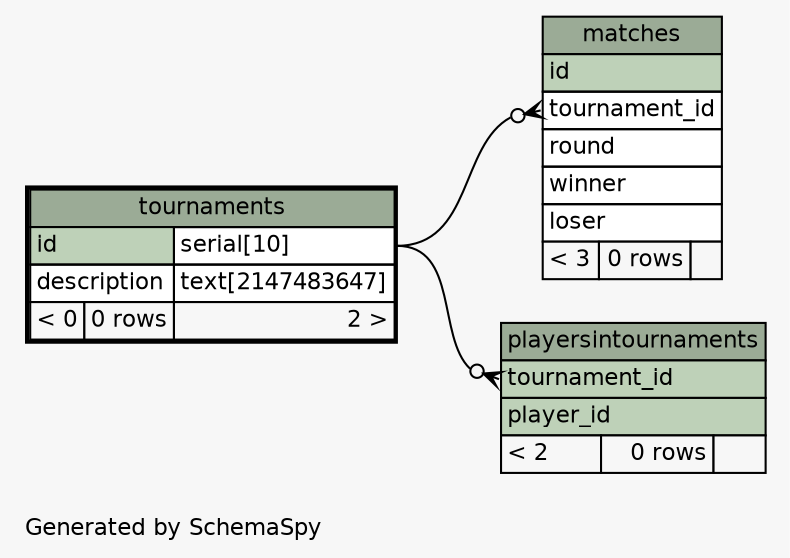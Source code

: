 // dot 2.36.0 on Linux 3.13.0-46-generic
// SchemaSpy rev 590
digraph "oneDegreeRelationshipsDiagram" {
  graph [
    rankdir="RL"
    bgcolor="#f7f7f7"
    label="\nGenerated by SchemaSpy"
    labeljust="l"
    nodesep="0.18"
    ranksep="0.46"
    fontname="Helvetica"
    fontsize="11"
  ];
  node [
    fontname="Helvetica"
    fontsize="11"
    shape="plaintext"
  ];
  edge [
    arrowsize="0.8"
  ];
  "matches":"tournament_id":w -> "tournaments":"id.type":e [arrowhead=none dir=back arrowtail=crowodot];
  "playersintournaments":"tournament_id":w -> "tournaments":"id.type":e [arrowhead=none dir=back arrowtail=crowodot];
  "matches" [
    label=<
    <TABLE BORDER="0" CELLBORDER="1" CELLSPACING="0" BGCOLOR="#ffffff">
      <TR><TD COLSPAN="3" BGCOLOR="#9bab96" ALIGN="CENTER">matches</TD></TR>
      <TR><TD PORT="id" COLSPAN="3" BGCOLOR="#bed1b8" ALIGN="LEFT">id</TD></TR>
      <TR><TD PORT="tournament_id" COLSPAN="3" ALIGN="LEFT">tournament_id</TD></TR>
      <TR><TD PORT="round" COLSPAN="3" ALIGN="LEFT">round</TD></TR>
      <TR><TD PORT="winner" COLSPAN="3" ALIGN="LEFT">winner</TD></TR>
      <TR><TD PORT="loser" COLSPAN="3" ALIGN="LEFT">loser</TD></TR>
      <TR><TD ALIGN="LEFT" BGCOLOR="#f7f7f7">&lt; 3</TD><TD ALIGN="RIGHT" BGCOLOR="#f7f7f7">0 rows</TD><TD ALIGN="RIGHT" BGCOLOR="#f7f7f7">  </TD></TR>
    </TABLE>>
    URL="matches.html"
    tooltip="matches"
  ];
  "playersintournaments" [
    label=<
    <TABLE BORDER="0" CELLBORDER="1" CELLSPACING="0" BGCOLOR="#ffffff">
      <TR><TD COLSPAN="3" BGCOLOR="#9bab96" ALIGN="CENTER">playersintournaments</TD></TR>
      <TR><TD PORT="tournament_id" COLSPAN="3" BGCOLOR="#bed1b8" ALIGN="LEFT">tournament_id</TD></TR>
      <TR><TD PORT="player_id" COLSPAN="3" BGCOLOR="#bed1b8" ALIGN="LEFT">player_id</TD></TR>
      <TR><TD ALIGN="LEFT" BGCOLOR="#f7f7f7">&lt; 2</TD><TD ALIGN="RIGHT" BGCOLOR="#f7f7f7">0 rows</TD><TD ALIGN="RIGHT" BGCOLOR="#f7f7f7">  </TD></TR>
    </TABLE>>
    URL="playersintournaments.html"
    tooltip="playersintournaments"
  ];
  "tournaments" [
    label=<
    <TABLE BORDER="2" CELLBORDER="1" CELLSPACING="0" BGCOLOR="#ffffff">
      <TR><TD COLSPAN="3" BGCOLOR="#9bab96" ALIGN="CENTER">tournaments</TD></TR>
      <TR><TD PORT="id" COLSPAN="2" BGCOLOR="#bed1b8" ALIGN="LEFT">id</TD><TD PORT="id.type" ALIGN="LEFT">serial[10]</TD></TR>
      <TR><TD PORT="description" COLSPAN="2" ALIGN="LEFT">description</TD><TD PORT="description.type" ALIGN="LEFT">text[2147483647]</TD></TR>
      <TR><TD ALIGN="LEFT" BGCOLOR="#f7f7f7">&lt; 0</TD><TD ALIGN="RIGHT" BGCOLOR="#f7f7f7">0 rows</TD><TD ALIGN="RIGHT" BGCOLOR="#f7f7f7">2 &gt;</TD></TR>
    </TABLE>>
    URL="tournaments.html"
    tooltip="tournaments"
  ];
}
